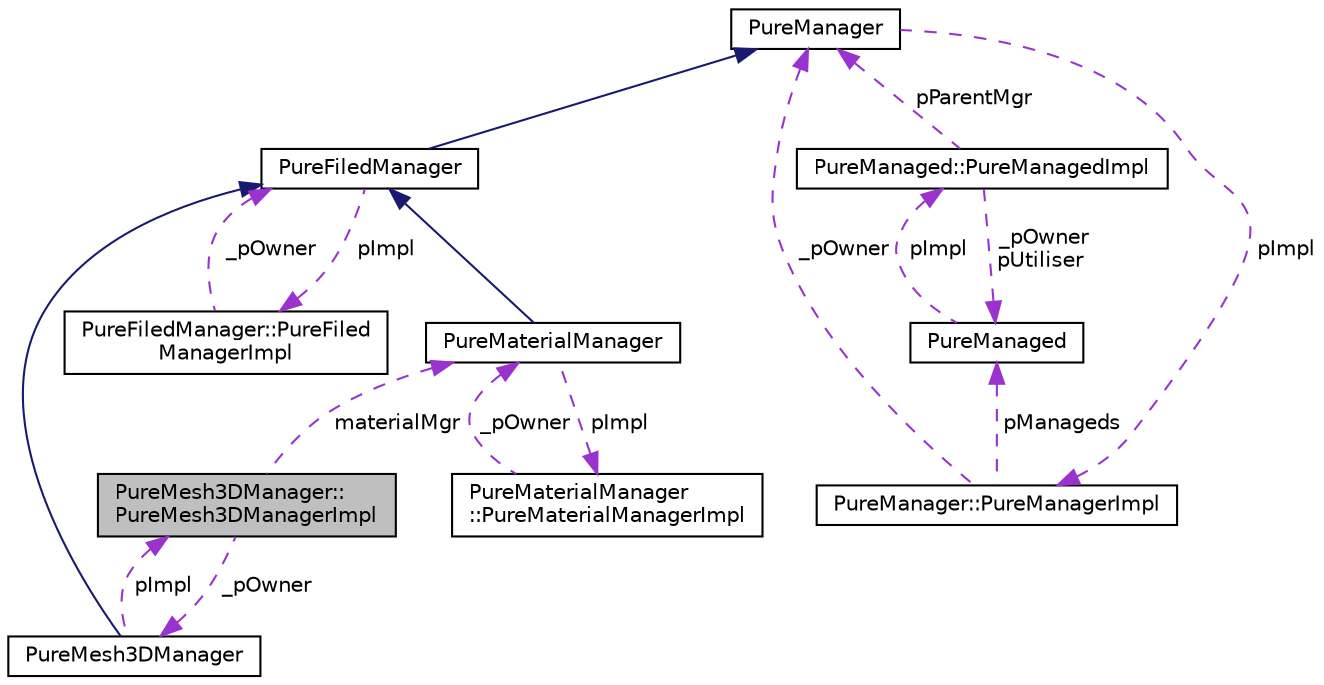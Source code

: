 digraph "PureMesh3DManager::PureMesh3DManagerImpl"
{
 // LATEX_PDF_SIZE
  edge [fontname="Helvetica",fontsize="10",labelfontname="Helvetica",labelfontsize="10"];
  node [fontname="Helvetica",fontsize="10",shape=record];
  Node1 [label="PureMesh3DManager::\lPureMesh3DManagerImpl",height=0.2,width=0.4,color="black", fillcolor="grey75", style="filled", fontcolor="black",tooltip=" "];
  Node2 -> Node1 [dir="back",color="darkorchid3",fontsize="10",style="dashed",label=" _pOwner" ,fontname="Helvetica"];
  Node2 [label="PureMesh3DManager",height=0.2,width=0.4,color="black", fillcolor="white", style="filled",URL="$class_pure_mesh3_d_manager.html",tooltip="3D mesh manager class."];
  Node3 -> Node2 [dir="back",color="midnightblue",fontsize="10",style="solid",fontname="Helvetica"];
  Node3 [label="PureFiledManager",height=0.2,width=0.4,color="black", fillcolor="white", style="filled",URL="$class_pure_filed_manager.html",tooltip="Manager loading from / saving to a file."];
  Node4 -> Node3 [dir="back",color="midnightblue",fontsize="10",style="solid",fontname="Helvetica"];
  Node4 [label="PureManager",height=0.2,width=0.4,color="black", fillcolor="white", style="filled",URL="$class_pure_manager.html",tooltip="Ancestor class for manager classes."];
  Node5 -> Node4 [dir="back",color="darkorchid3",fontsize="10",style="dashed",label=" pImpl" ,fontname="Helvetica"];
  Node5 [label="PureManager::PureManagerImpl",height=0.2,width=0.4,color="black", fillcolor="white", style="filled",URL="$class_pure_manager_1_1_pure_manager_impl.html",tooltip=" "];
  Node4 -> Node5 [dir="back",color="darkorchid3",fontsize="10",style="dashed",label=" _pOwner" ,fontname="Helvetica"];
  Node6 -> Node5 [dir="back",color="darkorchid3",fontsize="10",style="dashed",label=" pManageds" ,fontname="Helvetica"];
  Node6 [label="PureManaged",height=0.2,width=0.4,color="black", fillcolor="white", style="filled",URL="$class_pure_managed.html",tooltip="Ancestor class for managed classes."];
  Node7 -> Node6 [dir="back",color="darkorchid3",fontsize="10",style="dashed",label=" pImpl" ,fontname="Helvetica"];
  Node7 [label="PureManaged::PureManagedImpl",height=0.2,width=0.4,color="black", fillcolor="white", style="filled",URL="$class_pure_managed_1_1_pure_managed_impl.html",tooltip=" "];
  Node6 -> Node7 [dir="back",color="darkorchid3",fontsize="10",style="dashed",label=" _pOwner\npUtiliser" ,fontname="Helvetica"];
  Node4 -> Node7 [dir="back",color="darkorchid3",fontsize="10",style="dashed",label=" pParentMgr" ,fontname="Helvetica"];
  Node8 -> Node3 [dir="back",color="darkorchid3",fontsize="10",style="dashed",label=" pImpl" ,fontname="Helvetica"];
  Node8 [label="PureFiledManager::PureFiled\lManagerImpl",height=0.2,width=0.4,color="black", fillcolor="white", style="filled",URL="$class_pure_filed_manager_1_1_pure_filed_manager_impl.html",tooltip=" "];
  Node3 -> Node8 [dir="back",color="darkorchid3",fontsize="10",style="dashed",label=" _pOwner" ,fontname="Helvetica"];
  Node1 -> Node2 [dir="back",color="darkorchid3",fontsize="10",style="dashed",label=" pImpl" ,fontname="Helvetica"];
  Node9 -> Node1 [dir="back",color="darkorchid3",fontsize="10",style="dashed",label=" materialMgr" ,fontname="Helvetica"];
  Node9 [label="PureMaterialManager",height=0.2,width=0.4,color="black", fillcolor="white", style="filled",URL="$class_pure_material_manager.html",tooltip="Material manager class."];
  Node3 -> Node9 [dir="back",color="midnightblue",fontsize="10",style="solid",fontname="Helvetica"];
  Node10 -> Node9 [dir="back",color="darkorchid3",fontsize="10",style="dashed",label=" pImpl" ,fontname="Helvetica"];
  Node10 [label="PureMaterialManager\l::PureMaterialManagerImpl",height=0.2,width=0.4,color="black", fillcolor="white", style="filled",URL="$class_pure_material_manager_1_1_pure_material_manager_impl.html",tooltip=" "];
  Node9 -> Node10 [dir="back",color="darkorchid3",fontsize="10",style="dashed",label=" _pOwner" ,fontname="Helvetica"];
}
